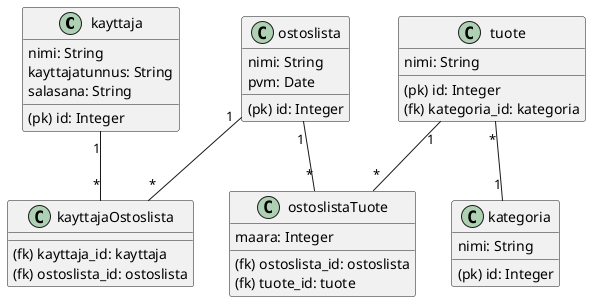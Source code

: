 @startuml
class kayttaja {
    (pk) id: Integer
    nimi: String
    kayttajatunnus: String
    salasana: String
}

class tuote {
    (pk) id: Integer
    (fk) kategoria_id: kategoria
    nimi: String
}

class kategoria {
    (pk) id: Integer
    nimi: String
}

class ostoslista {
    (pk) id: Integer
    nimi: String
    pvm: Date
}

class kayttajaOstoslista {
    (fk) kayttaja_id: kayttaja
    (fk) ostoslista_id: ostoslista
}

class ostoslistaTuote {
    (fk) ostoslista_id: ostoslista
    (fk) tuote_id: tuote
    maara: Integer
}

tuote "*" -- "1" kategoria
kayttaja "1" -- "*" kayttajaOstoslista
ostoslista "1" -- "*" kayttajaOstoslista
ostoslista "1" -- "*" ostoslistaTuote
tuote "1" -- "*" ostoslistaTuote

@endum
